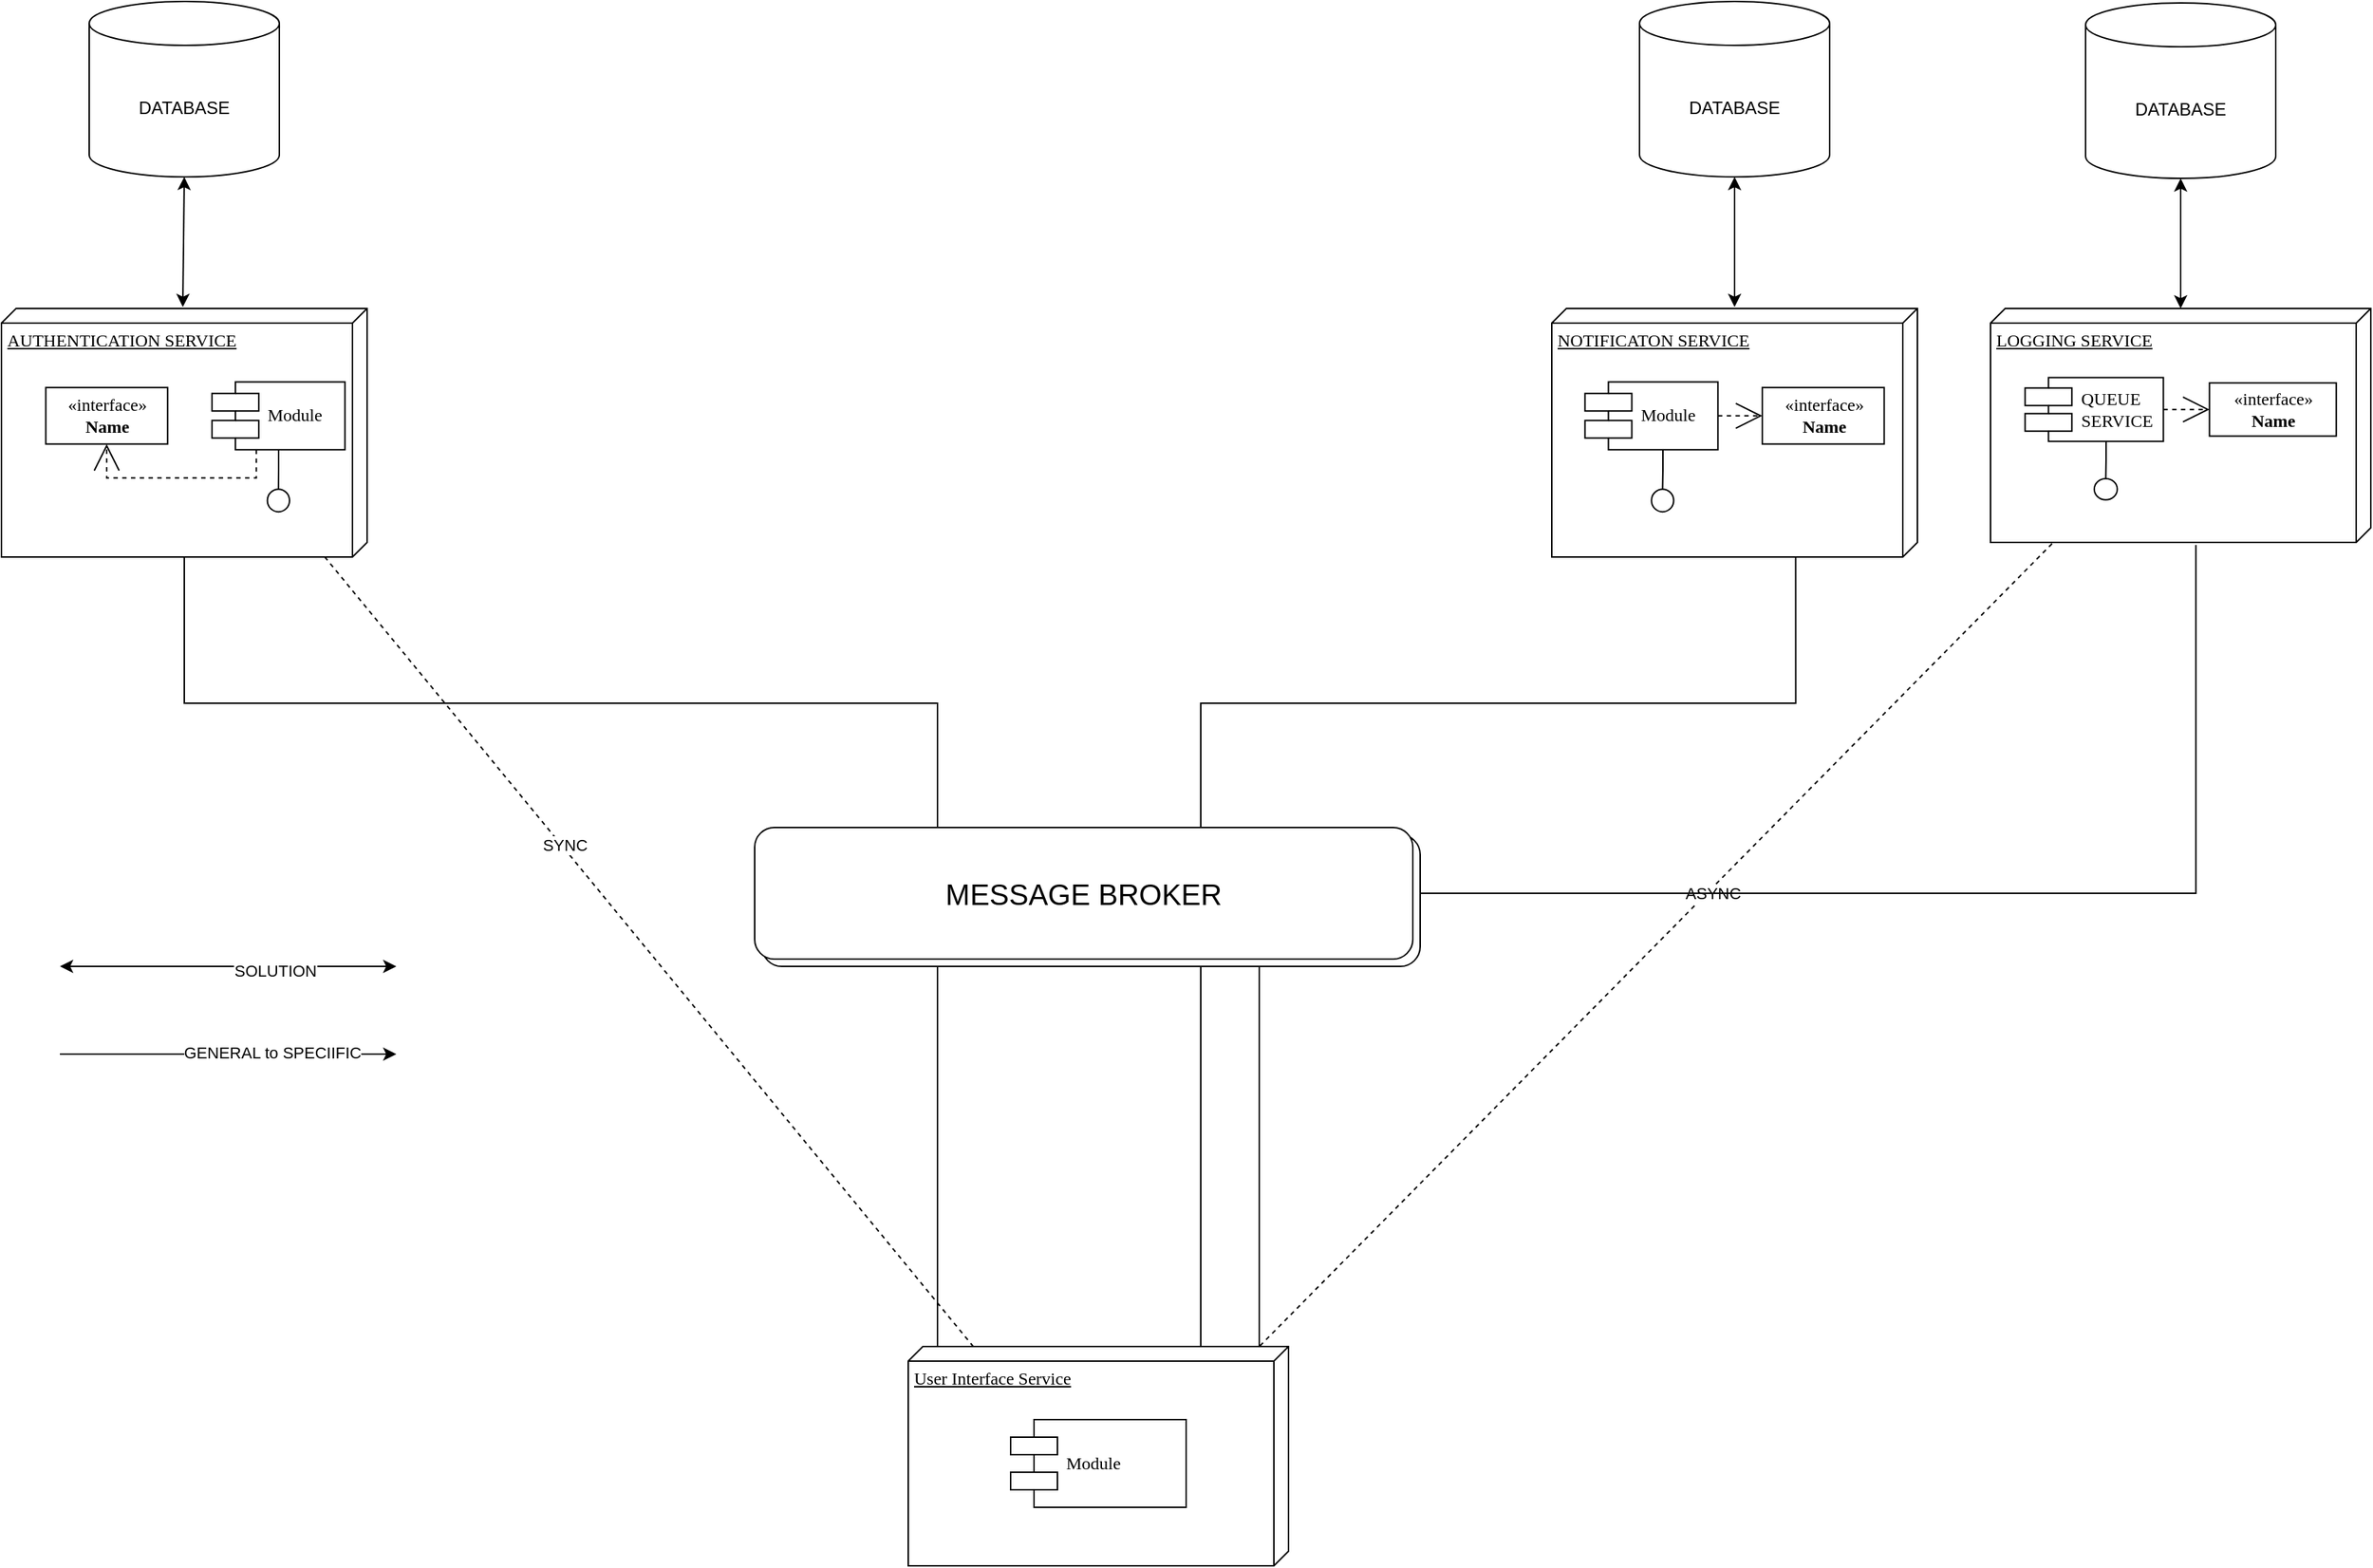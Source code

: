 <mxfile version="14.5.1" type="device" pages="2"><diagram name="Page-1" id="5f0bae14-7c28-e335-631c-24af17079c00"><mxGraphModel dx="2180" dy="1370" grid="1" gridSize="10" guides="1" tooltips="1" connect="1" arrows="1" fold="1" page="1" pageScale="1" pageWidth="1654" pageHeight="1169" background="#ffffff" math="0" shadow="0"><root><mxCell id="0"/><mxCell id="1" parent="0"/><object label="" id="39150e848f15840c-11"><mxCell style="edgeStyle=none;rounded=0;html=1;dashed=1;labelBackgroundColor=none;startArrow=none;startFill=0;startSize=8;endArrow=open;endFill=0;endSize=16;fontFamily=Verdana;fontSize=12;exitX=0.137;exitY=0.019;exitDx=0;exitDy=0;exitPerimeter=0;" parent="1" source="39150e848f15840c-10" target="39150e848f15840c-6" edge="1"><mxGeometry relative="1" as="geometry"/></mxCell></object><mxCell id="HTXvoUtjvjsvOKszjOO3-20" value="SYNC" style="edgeLabel;html=1;align=center;verticalAlign=middle;resizable=0;points=[];" vertex="1" connectable="0" parent="39150e848f15840c-11"><mxGeometry x="0.264" y="-2" relative="1" as="geometry"><mxPoint y="1" as="offset"/></mxGeometry></mxCell><mxCell id="39150e848f15840c-12" style="edgeStyle=none;rounded=0;html=1;dashed=1;labelBackgroundColor=none;startArrow=none;startFill=0;startSize=8;endArrow=open;endFill=0;endSize=16;fontFamily=Verdana;fontSize=12;exitX=0.999;exitY=0.014;exitDx=0;exitDy=0;exitPerimeter=0;" parent="1" source="39150e848f15840c-10" target="39150e848f15840c-9" edge="1"><mxGeometry relative="1" as="geometry"/></mxCell><mxCell id="HTXvoUtjvjsvOKszjOO3-21" value="ASYNC" style="edgeLabel;html=1;align=center;verticalAlign=middle;resizable=0;points=[];" vertex="1" connectable="0" parent="39150e848f15840c-12"><mxGeometry x="0.274" y="2" relative="1" as="geometry"><mxPoint x="-35.51" y="42.86" as="offset"/></mxGeometry></mxCell><mxCell id="39150e848f15840c-17" style="edgeStyle=orthogonalEdgeStyle;rounded=0;html=1;labelBackgroundColor=none;startArrow=none;startFill=0;startSize=8;endArrow=none;endFill=0;endSize=16;fontFamily=Verdana;fontSize=12;entryX=1.011;entryY=0.46;entryDx=0;entryDy=0;entryPerimeter=0;" parent="1" source="39150e848f15840c-3" target="39150e848f15840c-2" edge="1"><mxGeometry relative="1" as="geometry"><Array as="points"><mxPoint x="870" y="680"/><mxPoint x="1510" y="680"/></Array></mxGeometry></mxCell><mxCell id="39150e848f15840c-18" style="edgeStyle=orthogonalEdgeStyle;rounded=0;html=1;labelBackgroundColor=none;startArrow=none;startFill=0;startSize=8;endArrow=none;endFill=0;endSize=16;fontFamily=Verdana;fontSize=12;" parent="1" source="39150e848f15840c-3" target="39150e848f15840c-1" edge="1"><mxGeometry relative="1" as="geometry"><Array as="points"><mxPoint x="650" y="550"/><mxPoint x="135" y="550"/></Array></mxGeometry></mxCell><mxCell id="HTXvoUtjvjsvOKszjOO3-7" style="edgeStyle=orthogonalEdgeStyle;rounded=0;html=1;labelBackgroundColor=none;startArrow=none;startFill=0;startSize=8;endArrow=none;endFill=0;endSize=16;fontFamily=Verdana;fontSize=12;entryX=1;entryY=0.333;entryDx=0;entryDy=0;entryPerimeter=0;" edge="1" parent="1" source="39150e848f15840c-3" target="HTXvoUtjvjsvOKszjOO3-1"><mxGeometry relative="1" as="geometry"><Array as="points"><mxPoint x="830" y="550"/><mxPoint x="1237" y="550"/></Array><mxPoint x="705" y="700" as="sourcePoint"/><mxPoint x="1215.0" y="250.0" as="targetPoint"/></mxGeometry></mxCell><mxCell id="HTXvoUtjvjsvOKszjOO3-23" value="" style="endArrow=classic;html=1;" edge="1" parent="1"><mxGeometry width="50" height="50" relative="1" as="geometry"><mxPoint x="50" y="790" as="sourcePoint"/><mxPoint x="280" y="790" as="targetPoint"/></mxGeometry></mxCell><mxCell id="HTXvoUtjvjsvOKszjOO3-24" value="GENERAL to SPECIIFIC" style="edgeLabel;html=1;align=center;verticalAlign=middle;resizable=0;points=[];" vertex="1" connectable="0" parent="HTXvoUtjvjsvOKszjOO3-23"><mxGeometry x="0.252" y="1" relative="1" as="geometry"><mxPoint x="1" as="offset"/></mxGeometry></mxCell><mxCell id="HTXvoUtjvjsvOKszjOO3-25" value="" style="endArrow=classic;startArrow=classic;html=1;" edge="1" parent="1"><mxGeometry width="50" height="50" relative="1" as="geometry"><mxPoint x="50" y="730" as="sourcePoint"/><mxPoint x="280" y="730" as="targetPoint"/></mxGeometry></mxCell><mxCell id="HTXvoUtjvjsvOKszjOO3-26" value="SOLUTION" style="edgeLabel;html=1;align=center;verticalAlign=middle;resizable=0;points=[];" vertex="1" connectable="0" parent="HTXvoUtjvjsvOKszjOO3-25"><mxGeometry x="0.28" y="-3" relative="1" as="geometry"><mxPoint as="offset"/></mxGeometry></mxCell><mxCell id="oyfzdvPSpx8VXc0Fkv_z-1" value="" style="group" vertex="1" connectable="0" parent="1"><mxGeometry x="10" y="280" width="250" height="170" as="geometry"/></mxCell><mxCell id="39150e848f15840c-1" value="AUTHENTICATION SERVICE" style="verticalAlign=top;align=left;spacingTop=8;spacingLeft=2;spacingRight=12;shape=cube;size=10;direction=south;fontStyle=4;html=1;rounded=0;shadow=0;comic=0;labelBackgroundColor=none;strokeWidth=1;fontFamily=Verdana;fontSize=12" parent="oyfzdvPSpx8VXc0Fkv_z-1" vertex="1"><mxGeometry width="250" height="170" as="geometry"/></mxCell><mxCell id="39150e848f15840c-4" value="&amp;laquo;interface&amp;raquo;&lt;br&gt;&lt;b&gt;Name&lt;/b&gt;" style="html=1;rounded=0;shadow=0;comic=0;labelBackgroundColor=none;strokeWidth=1;fontFamily=Verdana;fontSize=12;align=center;" parent="oyfzdvPSpx8VXc0Fkv_z-1" vertex="1"><mxGeometry x="30.303" y="54.091" width="83.333" height="38.636" as="geometry"/></mxCell><mxCell id="39150e848f15840c-5" value="Module" style="shape=component;align=left;spacingLeft=36;rounded=0;shadow=0;comic=0;labelBackgroundColor=none;strokeWidth=1;fontFamily=Verdana;fontSize=12;html=1;" parent="oyfzdvPSpx8VXc0Fkv_z-1" vertex="1"><mxGeometry x="143.939" y="50.227" width="90.909" height="46.364" as="geometry"/></mxCell><mxCell id="39150e848f15840c-6" value="" style="ellipse;whiteSpace=wrap;html=1;rounded=0;shadow=0;comic=0;labelBackgroundColor=none;strokeWidth=1;fontFamily=Verdana;fontSize=12;align=center;" parent="oyfzdvPSpx8VXc0Fkv_z-1" vertex="1"><mxGeometry x="181.818" y="123.636" width="15.152" height="15.455" as="geometry"/></mxCell><mxCell id="39150e848f15840c-14" style="edgeStyle=elbowEdgeStyle;rounded=0;html=1;labelBackgroundColor=none;startArrow=none;startFill=0;startSize=8;endArrow=none;endFill=0;endSize=16;fontFamily=Verdana;fontSize=12;" parent="oyfzdvPSpx8VXc0Fkv_z-1" source="39150e848f15840c-6" target="39150e848f15840c-5" edge="1"><mxGeometry relative="1" as="geometry"/></mxCell><mxCell id="39150e848f15840c-15" style="edgeStyle=orthogonalEdgeStyle;rounded=0;html=1;labelBackgroundColor=none;startArrow=none;startFill=0;startSize=8;endArrow=open;endFill=0;endSize=16;fontFamily=Verdana;fontSize=12;dashed=1;" parent="oyfzdvPSpx8VXc0Fkv_z-1" source="39150e848f15840c-5" target="39150e848f15840c-4" edge="1"><mxGeometry relative="1" as="geometry"><Array as="points"><mxPoint x="174.242" y="115.909"/><mxPoint x="71.97" y="115.909"/></Array></mxGeometry></mxCell><mxCell id="oyfzdvPSpx8VXc0Fkv_z-2" value="" style="group" vertex="1" connectable="0" parent="1"><mxGeometry x="1070" y="280" width="250" height="170" as="geometry"/></mxCell><mxCell id="HTXvoUtjvjsvOKszjOO3-1" value="NOTIFICATON SERVICE" style="verticalAlign=top;align=left;spacingTop=8;spacingLeft=2;spacingRight=12;shape=cube;size=10;direction=south;fontStyle=4;html=1;rounded=0;shadow=0;comic=0;labelBackgroundColor=none;strokeWidth=1;fontFamily=Verdana;fontSize=12" vertex="1" parent="oyfzdvPSpx8VXc0Fkv_z-2"><mxGeometry width="250" height="170" as="geometry"/></mxCell><mxCell id="HTXvoUtjvjsvOKszjOO3-2" value="Module" style="shape=component;align=left;spacingLeft=36;rounded=0;shadow=0;comic=0;labelBackgroundColor=none;strokeWidth=1;fontFamily=Verdana;fontSize=12;html=1;" vertex="1" parent="oyfzdvPSpx8VXc0Fkv_z-2"><mxGeometry x="22.727" y="50.227" width="90.909" height="46.364" as="geometry"/></mxCell><mxCell id="HTXvoUtjvjsvOKszjOO3-3" value="&amp;laquo;interface&amp;raquo;&lt;br&gt;&lt;b&gt;Name&lt;/b&gt;" style="html=1;rounded=0;shadow=0;comic=0;labelBackgroundColor=none;strokeWidth=1;fontFamily=Verdana;fontSize=12;align=center;" vertex="1" parent="oyfzdvPSpx8VXc0Fkv_z-2"><mxGeometry x="143.939" y="54.091" width="83.333" height="38.636" as="geometry"/></mxCell><mxCell id="HTXvoUtjvjsvOKszjOO3-4" value="" style="ellipse;whiteSpace=wrap;html=1;rounded=0;shadow=0;comic=0;labelBackgroundColor=none;strokeWidth=1;fontFamily=Verdana;fontSize=12;align=center;" vertex="1" parent="oyfzdvPSpx8VXc0Fkv_z-2"><mxGeometry x="68.182" y="123.636" width="15.152" height="15.455" as="geometry"/></mxCell><mxCell id="HTXvoUtjvjsvOKszjOO3-5" style="edgeStyle=elbowEdgeStyle;rounded=0;html=1;labelBackgroundColor=none;startArrow=none;startFill=0;startSize=8;endArrow=none;endFill=0;endSize=16;fontFamily=Verdana;fontSize=12;" edge="1" parent="oyfzdvPSpx8VXc0Fkv_z-2" source="HTXvoUtjvjsvOKszjOO3-4" target="HTXvoUtjvjsvOKszjOO3-2"><mxGeometry relative="1" as="geometry"/></mxCell><mxCell id="HTXvoUtjvjsvOKszjOO3-6" style="edgeStyle=orthogonalEdgeStyle;rounded=0;html=1;dashed=1;labelBackgroundColor=none;startArrow=none;startFill=0;startSize=8;endArrow=open;endFill=0;endSize=16;fontFamily=Verdana;fontSize=12;" edge="1" parent="oyfzdvPSpx8VXc0Fkv_z-2" source="HTXvoUtjvjsvOKszjOO3-2" target="HTXvoUtjvjsvOKszjOO3-3"><mxGeometry relative="1" as="geometry"/></mxCell><mxCell id="oyfzdvPSpx8VXc0Fkv_z-3" value="" style="group" vertex="1" connectable="0" parent="1"><mxGeometry x="1370" y="280" width="260" height="160" as="geometry"/></mxCell><mxCell id="39150e848f15840c-2" value="LOGGING SERVICE" style="verticalAlign=top;align=left;spacingTop=8;spacingLeft=2;spacingRight=12;shape=cube;size=10;direction=south;fontStyle=4;html=1;rounded=0;shadow=0;comic=0;labelBackgroundColor=none;strokeWidth=1;fontFamily=Verdana;fontSize=12" parent="oyfzdvPSpx8VXc0Fkv_z-3" vertex="1"><mxGeometry width="260" height="160" as="geometry"/></mxCell><mxCell id="39150e848f15840c-7" value="QUEUE&lt;br&gt;SERVICE" style="shape=component;align=left;spacingLeft=36;rounded=0;shadow=0;comic=0;labelBackgroundColor=none;strokeWidth=1;fontFamily=Verdana;fontSize=12;html=1;" parent="oyfzdvPSpx8VXc0Fkv_z-3" vertex="1"><mxGeometry x="23.636" y="47.273" width="94.545" height="43.636" as="geometry"/></mxCell><mxCell id="39150e848f15840c-8" value="&amp;laquo;interface&amp;raquo;&lt;br&gt;&lt;b&gt;Name&lt;/b&gt;" style="html=1;rounded=0;shadow=0;comic=0;labelBackgroundColor=none;strokeWidth=1;fontFamily=Verdana;fontSize=12;align=center;" parent="oyfzdvPSpx8VXc0Fkv_z-3" vertex="1"><mxGeometry x="149.697" y="50.909" width="86.667" height="36.364" as="geometry"/></mxCell><mxCell id="39150e848f15840c-9" value="" style="ellipse;whiteSpace=wrap;html=1;rounded=0;shadow=0;comic=0;labelBackgroundColor=none;strokeWidth=1;fontFamily=Verdana;fontSize=12;align=center;" parent="oyfzdvPSpx8VXc0Fkv_z-3" vertex="1"><mxGeometry x="70.909" y="116.364" width="15.758" height="14.545" as="geometry"/></mxCell><mxCell id="39150e848f15840c-13" style="edgeStyle=elbowEdgeStyle;rounded=0;html=1;labelBackgroundColor=none;startArrow=none;startFill=0;startSize=8;endArrow=none;endFill=0;endSize=16;fontFamily=Verdana;fontSize=12;" parent="oyfzdvPSpx8VXc0Fkv_z-3" source="39150e848f15840c-9" target="39150e848f15840c-7" edge="1"><mxGeometry relative="1" as="geometry"/></mxCell><mxCell id="39150e848f15840c-16" style="edgeStyle=orthogonalEdgeStyle;rounded=0;html=1;dashed=1;labelBackgroundColor=none;startArrow=none;startFill=0;startSize=8;endArrow=open;endFill=0;endSize=16;fontFamily=Verdana;fontSize=12;" parent="oyfzdvPSpx8VXc0Fkv_z-3" source="39150e848f15840c-7" target="39150e848f15840c-8" edge="1"><mxGeometry relative="1" as="geometry"/></mxCell><mxCell id="oyfzdvPSpx8VXc0Fkv_z-4" value="" style="group" vertex="1" connectable="0" parent="1"><mxGeometry x="630" y="990" width="260" height="150" as="geometry"/></mxCell><mxCell id="39150e848f15840c-3" value="User Interface Service" style="verticalAlign=top;align=left;spacingTop=8;spacingLeft=2;spacingRight=12;shape=cube;size=10;direction=south;fontStyle=4;html=1;rounded=0;shadow=0;comic=0;labelBackgroundColor=none;strokeWidth=1;fontFamily=Verdana;fontSize=12" parent="oyfzdvPSpx8VXc0Fkv_z-4" vertex="1"><mxGeometry width="260" height="150" as="geometry"/></mxCell><mxCell id="39150e848f15840c-10" value="Module" style="shape=component;align=left;spacingLeft=36;rounded=0;shadow=0;comic=0;labelBackgroundColor=none;strokeWidth=1;fontFamily=Verdana;fontSize=12;html=1;" parent="oyfzdvPSpx8VXc0Fkv_z-4" vertex="1"><mxGeometry x="70" y="50" width="120" height="60" as="geometry"/></mxCell><mxCell id="oyfzdvPSpx8VXc0Fkv_z-5" value="DATABASE" style="shape=cylinder3;whiteSpace=wrap;html=1;boundedLbl=1;backgroundOutline=1;size=15;" vertex="1" parent="1"><mxGeometry x="70" y="70" width="130" height="120" as="geometry"/></mxCell><mxCell id="oyfzdvPSpx8VXc0Fkv_z-6" value="" style="endArrow=classic;startArrow=classic;html=1;entryX=0.5;entryY=1;entryDx=0;entryDy=0;entryPerimeter=0;exitX=-0.006;exitY=0.504;exitDx=0;exitDy=0;exitPerimeter=0;" edge="1" parent="1" source="39150e848f15840c-1" target="oyfzdvPSpx8VXc0Fkv_z-5"><mxGeometry width="50" height="50" relative="1" as="geometry"><mxPoint x="420" y="290" as="sourcePoint"/><mxPoint x="470" y="240" as="targetPoint"/></mxGeometry></mxCell><mxCell id="oyfzdvPSpx8VXc0Fkv_z-7" value="DATABASE" style="shape=cylinder3;whiteSpace=wrap;html=1;boundedLbl=1;backgroundOutline=1;size=15;" vertex="1" parent="1"><mxGeometry x="1130" y="70" width="130" height="120" as="geometry"/></mxCell><mxCell id="oyfzdvPSpx8VXc0Fkv_z-8" value="" style="endArrow=classic;startArrow=classic;html=1;entryX=0.5;entryY=1;entryDx=0;entryDy=0;entryPerimeter=0;" edge="1" parent="1" target="oyfzdvPSpx8VXc0Fkv_z-7"><mxGeometry width="50" height="50" relative="1" as="geometry"><mxPoint x="1195" y="279" as="sourcePoint"/><mxPoint x="480" y="250" as="targetPoint"/></mxGeometry></mxCell><mxCell id="oyfzdvPSpx8VXc0Fkv_z-12" value="DATABASE" style="shape=cylinder3;whiteSpace=wrap;html=1;boundedLbl=1;backgroundOutline=1;size=15;" vertex="1" parent="1"><mxGeometry x="1435" y="71" width="130" height="120" as="geometry"/></mxCell><mxCell id="oyfzdvPSpx8VXc0Fkv_z-13" value="" style="endArrow=classic;startArrow=classic;html=1;entryX=0.5;entryY=1;entryDx=0;entryDy=0;entryPerimeter=0;" edge="1" parent="1" target="oyfzdvPSpx8VXc0Fkv_z-12"><mxGeometry width="50" height="50" relative="1" as="geometry"><mxPoint x="1500" y="280" as="sourcePoint"/><mxPoint x="785" y="251" as="targetPoint"/></mxGeometry></mxCell><mxCell id="oyfzdvPSpx8VXc0Fkv_z-16" value="" style="rounded=1;whiteSpace=wrap;html=1;" vertex="1" parent="1"><mxGeometry x="530" y="640" width="450" height="90" as="geometry"/></mxCell><mxCell id="oyfzdvPSpx8VXc0Fkv_z-17" value="&lt;font style=&quot;font-size: 20px&quot;&gt;MESSAGE BROKER&lt;/font&gt;" style="rounded=1;whiteSpace=wrap;html=1;" vertex="1" parent="1"><mxGeometry x="525" y="635" width="450" height="90" as="geometry"/></mxCell></root></mxGraphModel></diagram><diagram id="YtNdNh8esRxnlYgW9ysm" name="Page-2"><mxGraphModel dx="1422" dy="822" grid="1" gridSize="10" guides="1" tooltips="1" connect="1" arrows="1" fold="1" page="1" pageScale="1" pageWidth="1400" pageHeight="850" math="0" shadow="0"><root><mxCell id="eWWd6l1cp-SdkJjv0szy-0"/><mxCell id="eWWd6l1cp-SdkJjv0szy-1" parent="eWWd6l1cp-SdkJjv0szy-0"/></root></mxGraphModel></diagram></mxfile>